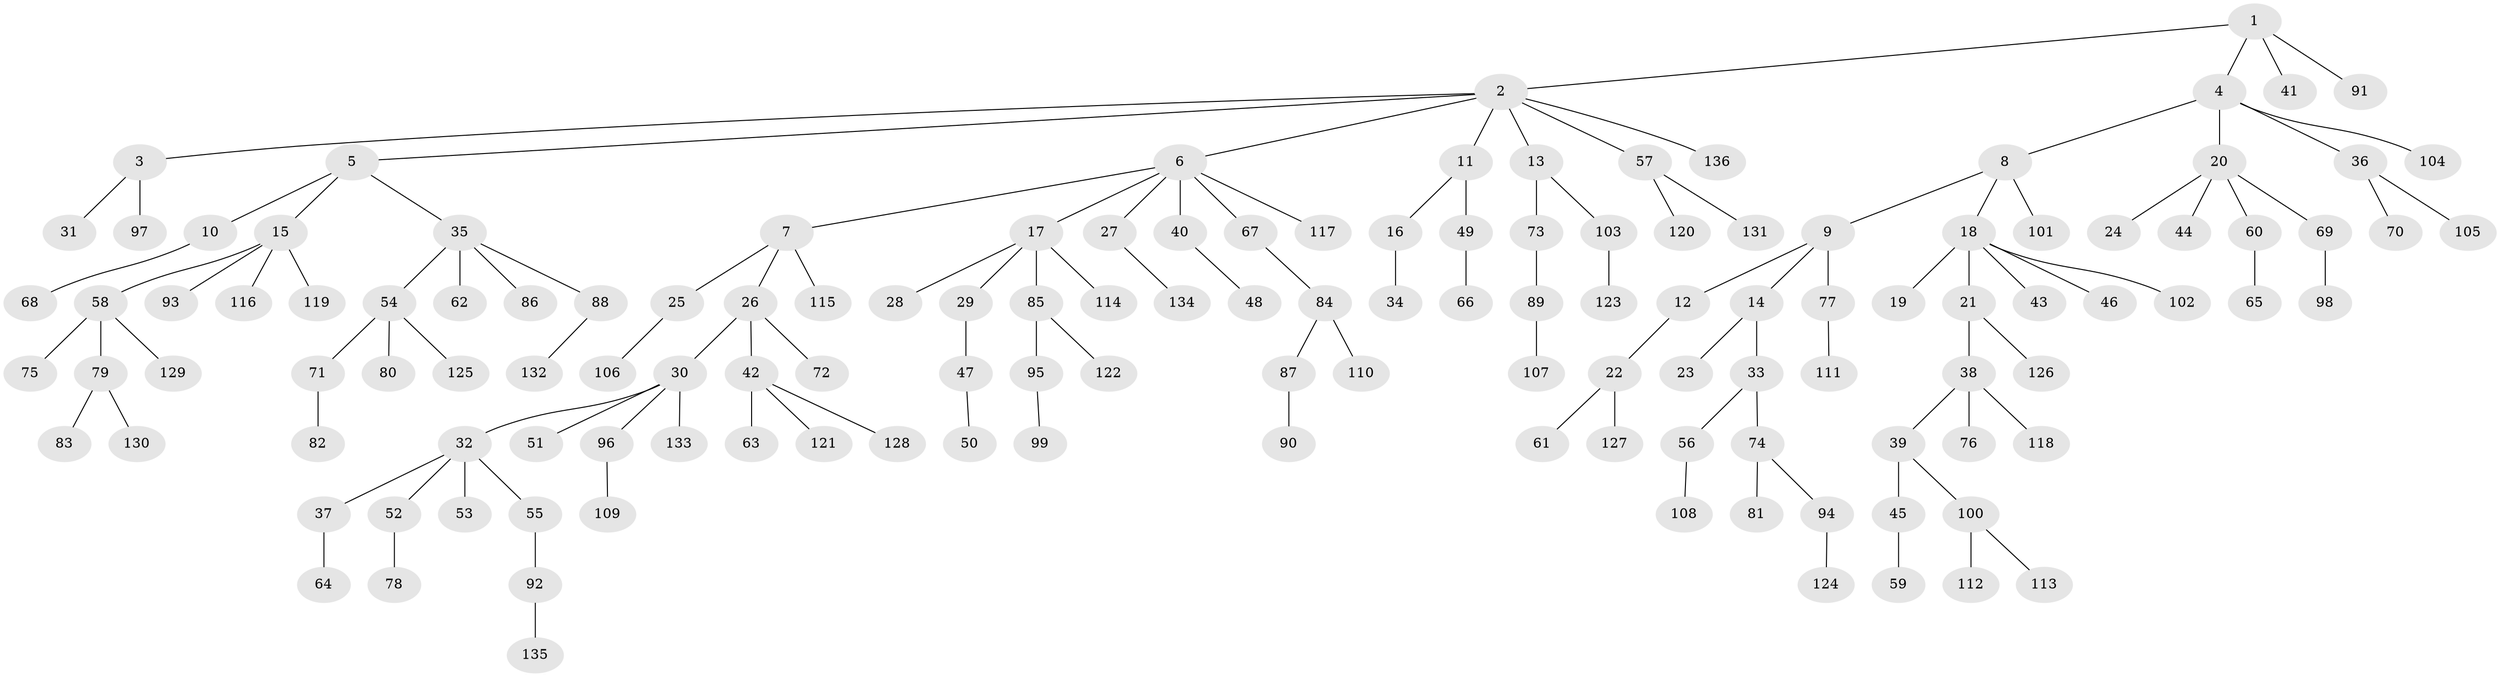 // Generated by graph-tools (version 1.1) at 2025/11/02/27/25 16:11:28]
// undirected, 136 vertices, 135 edges
graph export_dot {
graph [start="1"]
  node [color=gray90,style=filled];
  1;
  2;
  3;
  4;
  5;
  6;
  7;
  8;
  9;
  10;
  11;
  12;
  13;
  14;
  15;
  16;
  17;
  18;
  19;
  20;
  21;
  22;
  23;
  24;
  25;
  26;
  27;
  28;
  29;
  30;
  31;
  32;
  33;
  34;
  35;
  36;
  37;
  38;
  39;
  40;
  41;
  42;
  43;
  44;
  45;
  46;
  47;
  48;
  49;
  50;
  51;
  52;
  53;
  54;
  55;
  56;
  57;
  58;
  59;
  60;
  61;
  62;
  63;
  64;
  65;
  66;
  67;
  68;
  69;
  70;
  71;
  72;
  73;
  74;
  75;
  76;
  77;
  78;
  79;
  80;
  81;
  82;
  83;
  84;
  85;
  86;
  87;
  88;
  89;
  90;
  91;
  92;
  93;
  94;
  95;
  96;
  97;
  98;
  99;
  100;
  101;
  102;
  103;
  104;
  105;
  106;
  107;
  108;
  109;
  110;
  111;
  112;
  113;
  114;
  115;
  116;
  117;
  118;
  119;
  120;
  121;
  122;
  123;
  124;
  125;
  126;
  127;
  128;
  129;
  130;
  131;
  132;
  133;
  134;
  135;
  136;
  1 -- 2;
  1 -- 4;
  1 -- 41;
  1 -- 91;
  2 -- 3;
  2 -- 5;
  2 -- 6;
  2 -- 11;
  2 -- 13;
  2 -- 57;
  2 -- 136;
  3 -- 31;
  3 -- 97;
  4 -- 8;
  4 -- 20;
  4 -- 36;
  4 -- 104;
  5 -- 10;
  5 -- 15;
  5 -- 35;
  6 -- 7;
  6 -- 17;
  6 -- 27;
  6 -- 40;
  6 -- 67;
  6 -- 117;
  7 -- 25;
  7 -- 26;
  7 -- 115;
  8 -- 9;
  8 -- 18;
  8 -- 101;
  9 -- 12;
  9 -- 14;
  9 -- 77;
  10 -- 68;
  11 -- 16;
  11 -- 49;
  12 -- 22;
  13 -- 73;
  13 -- 103;
  14 -- 23;
  14 -- 33;
  15 -- 58;
  15 -- 93;
  15 -- 116;
  15 -- 119;
  16 -- 34;
  17 -- 28;
  17 -- 29;
  17 -- 85;
  17 -- 114;
  18 -- 19;
  18 -- 21;
  18 -- 43;
  18 -- 46;
  18 -- 102;
  20 -- 24;
  20 -- 44;
  20 -- 60;
  20 -- 69;
  21 -- 38;
  21 -- 126;
  22 -- 61;
  22 -- 127;
  25 -- 106;
  26 -- 30;
  26 -- 42;
  26 -- 72;
  27 -- 134;
  29 -- 47;
  30 -- 32;
  30 -- 51;
  30 -- 96;
  30 -- 133;
  32 -- 37;
  32 -- 52;
  32 -- 53;
  32 -- 55;
  33 -- 56;
  33 -- 74;
  35 -- 54;
  35 -- 62;
  35 -- 86;
  35 -- 88;
  36 -- 70;
  36 -- 105;
  37 -- 64;
  38 -- 39;
  38 -- 76;
  38 -- 118;
  39 -- 45;
  39 -- 100;
  40 -- 48;
  42 -- 63;
  42 -- 121;
  42 -- 128;
  45 -- 59;
  47 -- 50;
  49 -- 66;
  52 -- 78;
  54 -- 71;
  54 -- 80;
  54 -- 125;
  55 -- 92;
  56 -- 108;
  57 -- 120;
  57 -- 131;
  58 -- 75;
  58 -- 79;
  58 -- 129;
  60 -- 65;
  67 -- 84;
  69 -- 98;
  71 -- 82;
  73 -- 89;
  74 -- 81;
  74 -- 94;
  77 -- 111;
  79 -- 83;
  79 -- 130;
  84 -- 87;
  84 -- 110;
  85 -- 95;
  85 -- 122;
  87 -- 90;
  88 -- 132;
  89 -- 107;
  92 -- 135;
  94 -- 124;
  95 -- 99;
  96 -- 109;
  100 -- 112;
  100 -- 113;
  103 -- 123;
}
